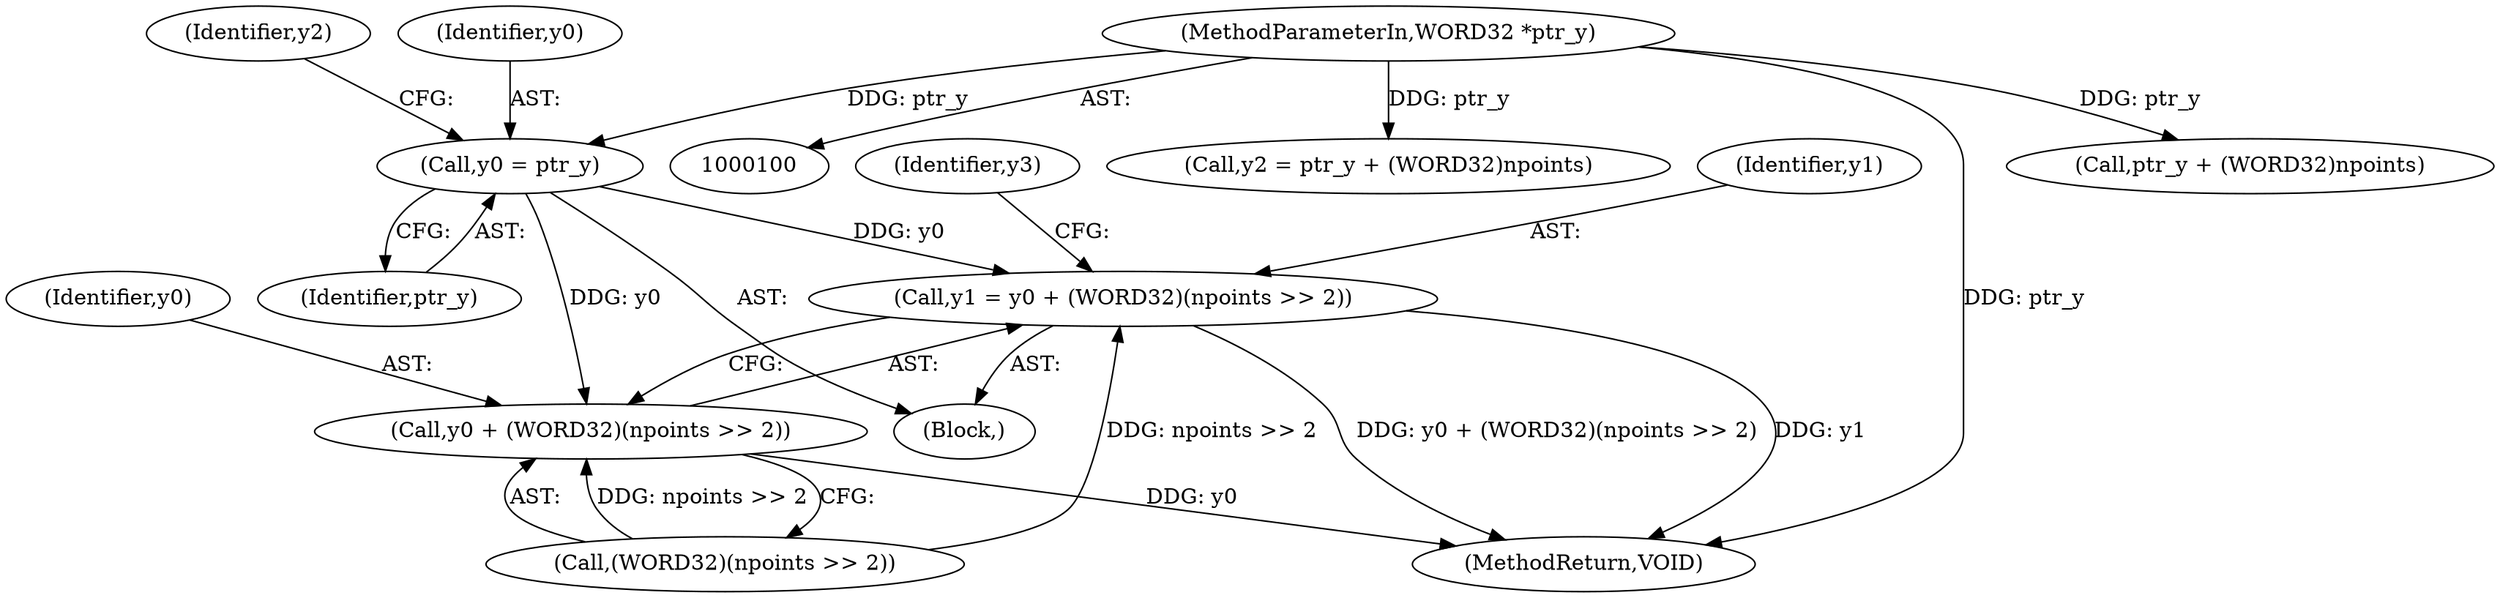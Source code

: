 digraph "0_Android_04e8cd58f075bec5892e369c8deebca9c67e855c@pointer" {
"1000149" [label="(Call,y0 = ptr_y)"];
"1000101" [label="(MethodParameterIn,WORD32 *ptr_y)"];
"1000171" [label="(Call,y1 = y0 + (WORD32)(npoints >> 2))"];
"1000173" [label="(Call,y0 + (WORD32)(npoints >> 2))"];
"1000101" [label="(MethodParameterIn,WORD32 *ptr_y)"];
"1000152" [label="(Call,y2 = ptr_y + (WORD32)npoints)"];
"1000181" [label="(Identifier,y3)"];
"1000105" [label="(Block,)"];
"1000150" [label="(Identifier,y0)"];
"1000171" [label="(Call,y1 = y0 + (WORD32)(npoints >> 2))"];
"1000173" [label="(Call,y0 + (WORD32)(npoints >> 2))"];
"1000505" [label="(MethodReturn,VOID)"];
"1000175" [label="(Call,(WORD32)(npoints >> 2))"];
"1000174" [label="(Identifier,y0)"];
"1000149" [label="(Call,y0 = ptr_y)"];
"1000153" [label="(Identifier,y2)"];
"1000154" [label="(Call,ptr_y + (WORD32)npoints)"];
"1000172" [label="(Identifier,y1)"];
"1000151" [label="(Identifier,ptr_y)"];
"1000149" -> "1000105"  [label="AST: "];
"1000149" -> "1000151"  [label="CFG: "];
"1000150" -> "1000149"  [label="AST: "];
"1000151" -> "1000149"  [label="AST: "];
"1000153" -> "1000149"  [label="CFG: "];
"1000101" -> "1000149"  [label="DDG: ptr_y"];
"1000149" -> "1000171"  [label="DDG: y0"];
"1000149" -> "1000173"  [label="DDG: y0"];
"1000101" -> "1000100"  [label="AST: "];
"1000101" -> "1000505"  [label="DDG: ptr_y"];
"1000101" -> "1000152"  [label="DDG: ptr_y"];
"1000101" -> "1000154"  [label="DDG: ptr_y"];
"1000171" -> "1000105"  [label="AST: "];
"1000171" -> "1000173"  [label="CFG: "];
"1000172" -> "1000171"  [label="AST: "];
"1000173" -> "1000171"  [label="AST: "];
"1000181" -> "1000171"  [label="CFG: "];
"1000171" -> "1000505"  [label="DDG: y1"];
"1000171" -> "1000505"  [label="DDG: y0 + (WORD32)(npoints >> 2)"];
"1000175" -> "1000171"  [label="DDG: npoints >> 2"];
"1000173" -> "1000175"  [label="CFG: "];
"1000174" -> "1000173"  [label="AST: "];
"1000175" -> "1000173"  [label="AST: "];
"1000173" -> "1000505"  [label="DDG: y0"];
"1000175" -> "1000173"  [label="DDG: npoints >> 2"];
}

